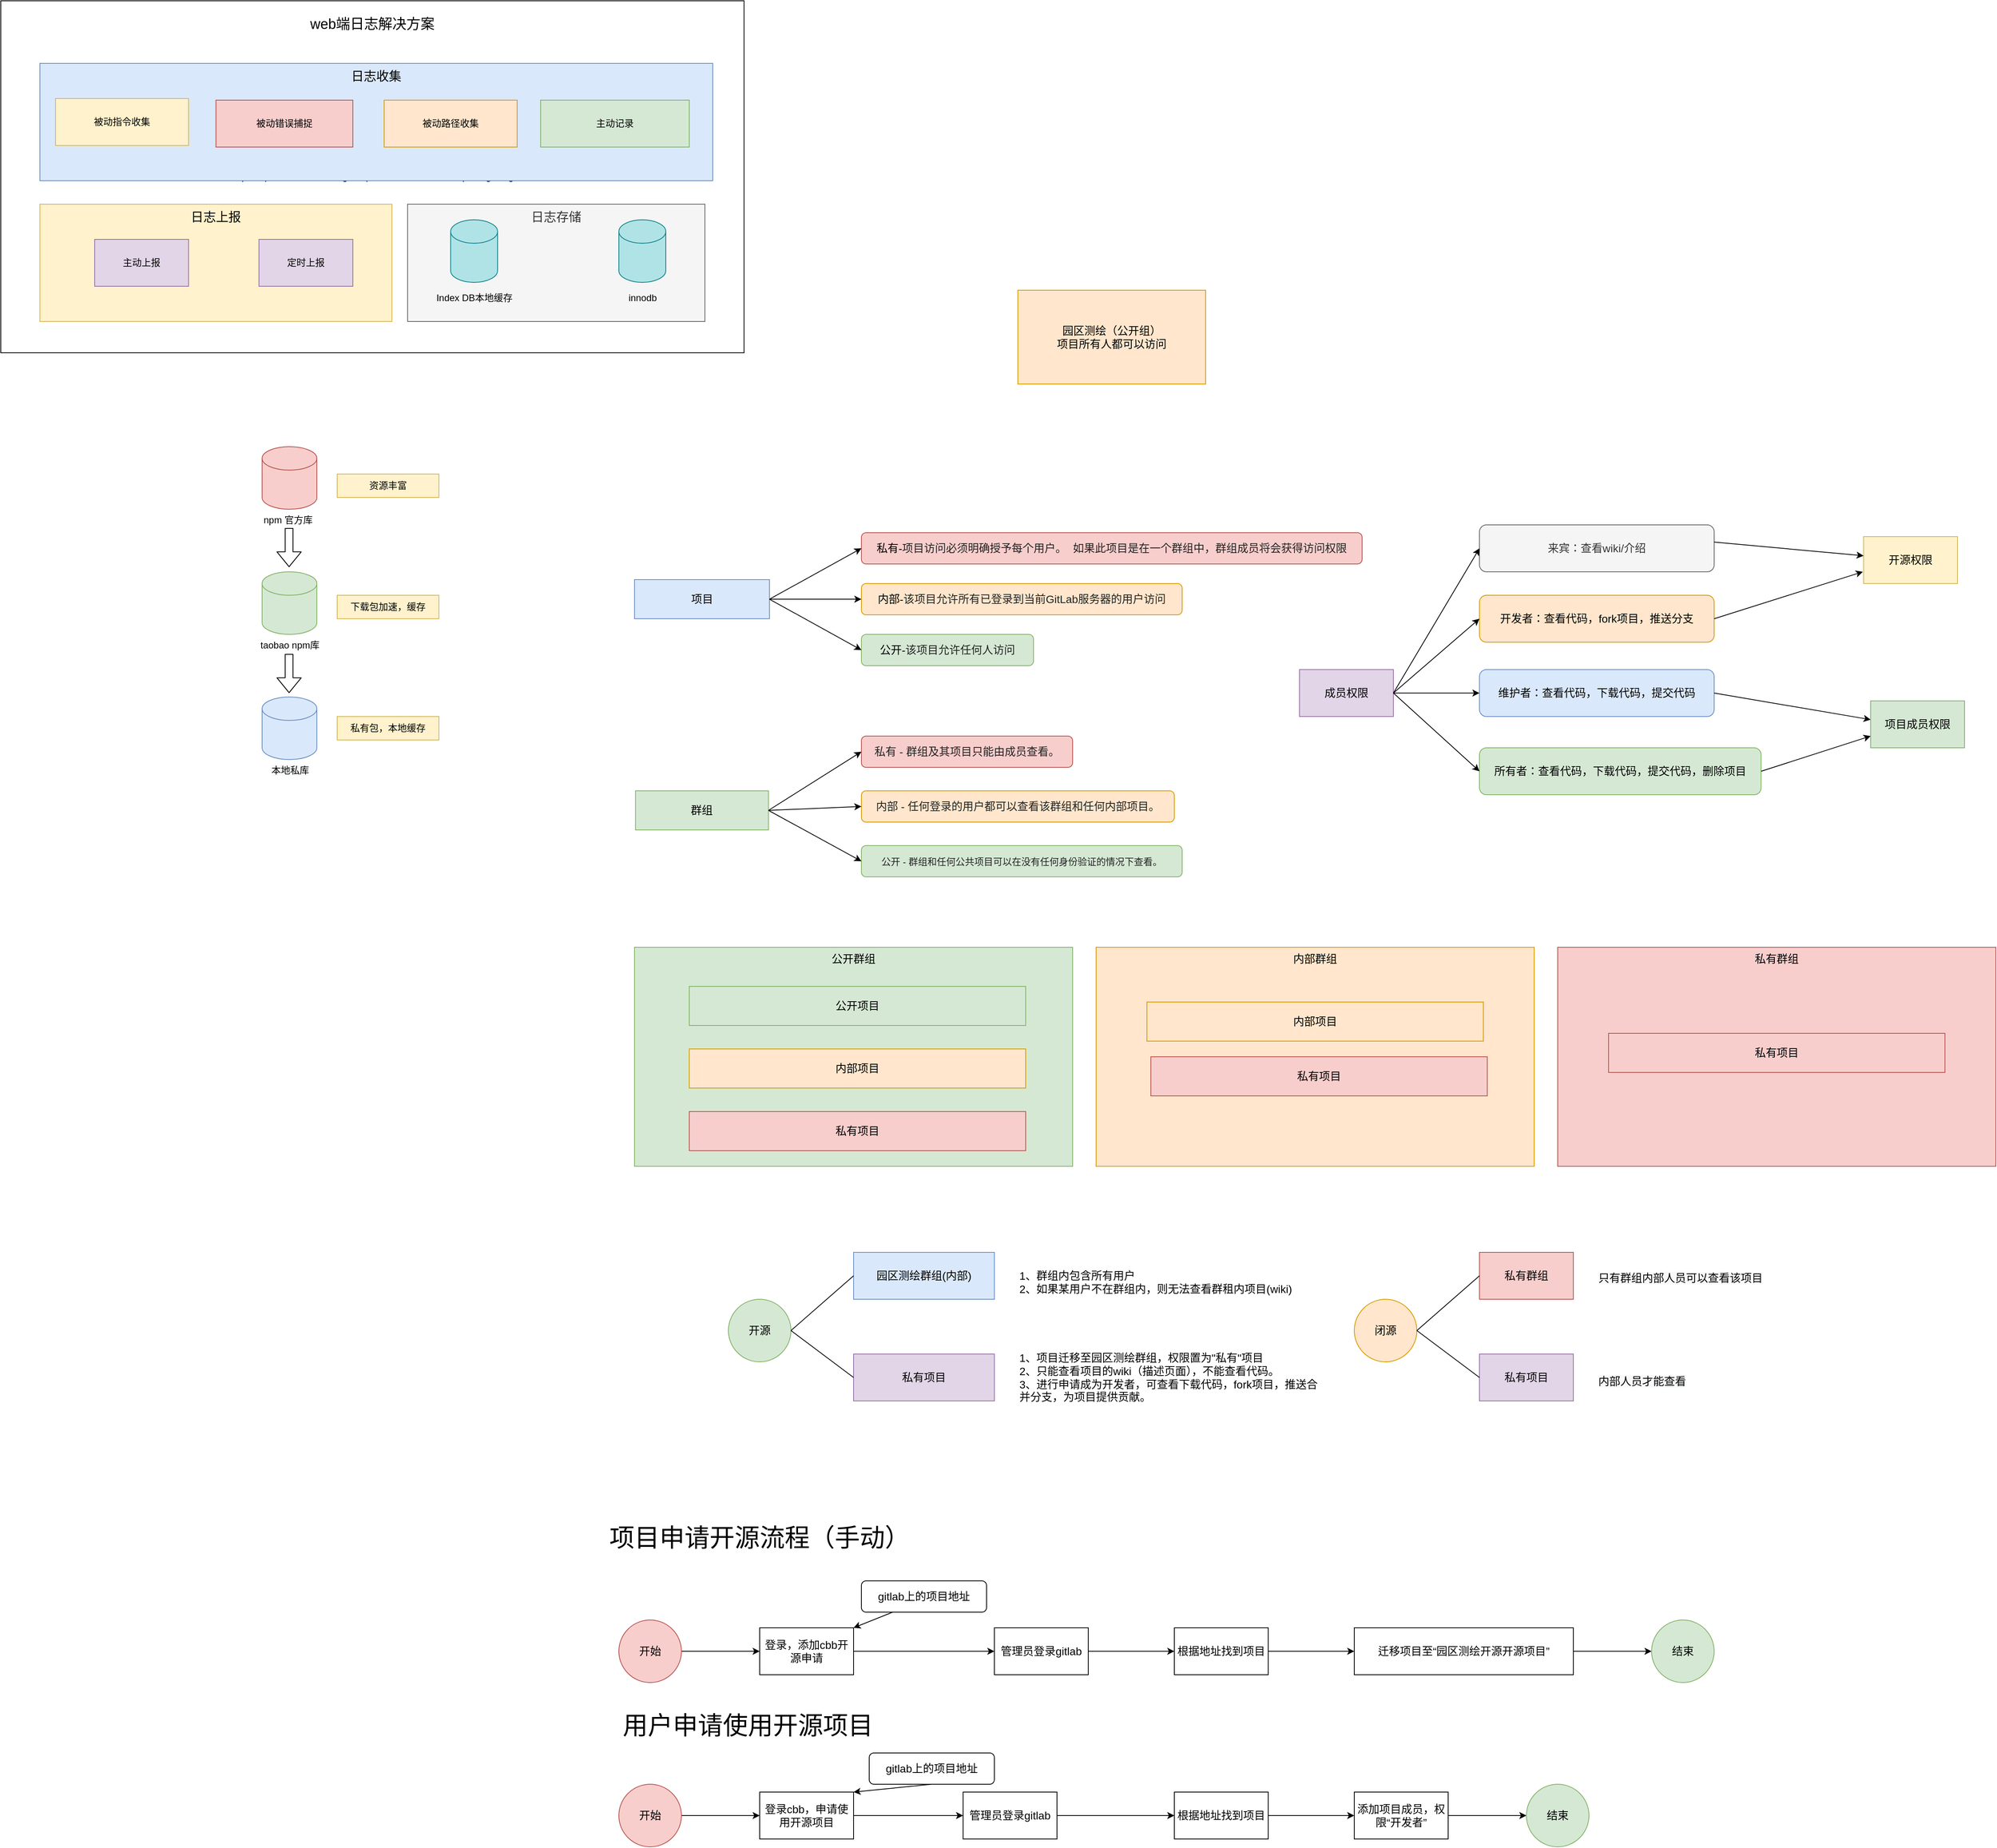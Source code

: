 <mxfile version="14.6.0" type="github">
  <diagram id="_BkoqEayFcA_iPLzUDcl" name="Page-1">
    <mxGraphModel dx="1422" dy="762" grid="1" gridSize="10" guides="1" tooltips="1" connect="1" arrows="1" fold="1" page="1" pageScale="1" pageWidth="827" pageHeight="1169" math="0" shadow="0">
      <root>
        <mxCell id="0" />
        <mxCell id="1" parent="0" />
        <UserObject label="https://upload.wikimedia.org/wikipedia/commons/d/db/Npm-logo.svg" link="https://upload.wikimedia.org/wikipedia/commons/d/db/Npm-logo.svg" id="mw7YGV9gwj3RuTq6S0IA-1">
          <mxCell style="rounded=0;whiteSpace=wrap;html=1;" parent="1" vertex="1">
            <mxGeometry x="100" y="70" width="950" height="450" as="geometry" />
          </mxCell>
        </UserObject>
        <mxCell id="mw7YGV9gwj3RuTq6S0IA-2" value="&lt;font style=&quot;font-size: 16px&quot;&gt;日志收集&lt;/font&gt;" style="rounded=0;whiteSpace=wrap;html=1;verticalAlign=top;fillColor=#dae8fc;strokeColor=#6c8ebf;" parent="1" vertex="1">
          <mxGeometry x="150" y="150" width="860" height="150" as="geometry" />
        </mxCell>
        <mxCell id="mw7YGV9gwj3RuTq6S0IA-3" value="&lt;span style=&quot;font-size: 16px&quot;&gt;日志上报&lt;/span&gt;" style="rounded=0;whiteSpace=wrap;html=1;verticalAlign=top;fillColor=#fff2cc;strokeColor=#d6b656;" parent="1" vertex="1">
          <mxGeometry x="150" y="330" width="450" height="150" as="geometry" />
        </mxCell>
        <mxCell id="mw7YGV9gwj3RuTq6S0IA-4" value="&lt;span style=&quot;font-size: 16px&quot;&gt;日志存储&lt;/span&gt;" style="rounded=0;whiteSpace=wrap;html=1;verticalAlign=top;fillColor=#f5f5f5;strokeColor=#666666;fontColor=#333333;" parent="1" vertex="1">
          <mxGeometry x="620" y="330" width="380" height="150" as="geometry" />
        </mxCell>
        <mxCell id="mw7YGV9gwj3RuTq6S0IA-5" value="&lt;font style=&quot;font-size: 18px&quot;&gt;web端日志解决方案&lt;/font&gt;" style="text;html=1;strokeColor=none;fillColor=none;align=center;verticalAlign=middle;whiteSpace=wrap;rounded=0;" parent="1" vertex="1">
          <mxGeometry x="375" y="90" width="400" height="20" as="geometry" />
        </mxCell>
        <mxCell id="mw7YGV9gwj3RuTq6S0IA-6" value="被动指令收集" style="rounded=0;whiteSpace=wrap;html=1;fillColor=#fff2cc;strokeColor=#d6b656;" parent="1" vertex="1">
          <mxGeometry x="170" y="195" width="170" height="60" as="geometry" />
        </mxCell>
        <mxCell id="mw7YGV9gwj3RuTq6S0IA-7" value="主动记录" style="rounded=0;whiteSpace=wrap;html=1;fillColor=#d5e8d4;strokeColor=#82b366;" parent="1" vertex="1">
          <mxGeometry x="790" y="197" width="190" height="60" as="geometry" />
        </mxCell>
        <mxCell id="mw7YGV9gwj3RuTq6S0IA-8" value="被动错误捕捉" style="rounded=0;whiteSpace=wrap;html=1;fillColor=#f8cecc;strokeColor=#b85450;" parent="1" vertex="1">
          <mxGeometry x="375" y="197" width="175" height="60" as="geometry" />
        </mxCell>
        <mxCell id="mw7YGV9gwj3RuTq6S0IA-9" value="被动路径收集" style="rounded=0;whiteSpace=wrap;html=1;fillColor=#ffe6cc;strokeColor=#d79b00;" parent="1" vertex="1">
          <mxGeometry x="590" y="197" width="170" height="60" as="geometry" />
        </mxCell>
        <mxCell id="mw7YGV9gwj3RuTq6S0IA-11" value="" style="shape=cylinder3;whiteSpace=wrap;html=1;boundedLbl=1;backgroundOutline=1;size=15;fillColor=#b0e3e6;strokeColor=#0e8088;" parent="1" vertex="1">
          <mxGeometry x="675" y="350" width="60" height="80" as="geometry" />
        </mxCell>
        <mxCell id="mw7YGV9gwj3RuTq6S0IA-12" value="Index DB本地缓存" style="text;html=1;strokeColor=none;fillColor=none;align=center;verticalAlign=middle;whiteSpace=wrap;rounded=0;" parent="1" vertex="1">
          <mxGeometry x="652.5" y="440" width="105" height="20" as="geometry" />
        </mxCell>
        <mxCell id="mw7YGV9gwj3RuTq6S0IA-13" value="" style="shape=cylinder3;whiteSpace=wrap;html=1;boundedLbl=1;backgroundOutline=1;size=15;fillColor=#b0e3e6;strokeColor=#0e8088;" parent="1" vertex="1">
          <mxGeometry x="890" y="350" width="60" height="80" as="geometry" />
        </mxCell>
        <mxCell id="mw7YGV9gwj3RuTq6S0IA-14" value="innodb" style="text;html=1;strokeColor=none;fillColor=none;align=center;verticalAlign=middle;whiteSpace=wrap;rounded=0;" parent="1" vertex="1">
          <mxGeometry x="867.5" y="440" width="105" height="20" as="geometry" />
        </mxCell>
        <mxCell id="mw7YGV9gwj3RuTq6S0IA-19" value="主动上报" style="rounded=0;whiteSpace=wrap;html=1;fillColor=#e1d5e7;strokeColor=#9673a6;" parent="1" vertex="1">
          <mxGeometry x="220" y="375" width="120" height="60" as="geometry" />
        </mxCell>
        <mxCell id="mw7YGV9gwj3RuTq6S0IA-20" value="定时上报" style="rounded=0;whiteSpace=wrap;html=1;fillColor=#e1d5e7;strokeColor=#9673a6;" parent="1" vertex="1">
          <mxGeometry x="430" y="375" width="120" height="60" as="geometry" />
        </mxCell>
        <mxCell id="9y2Axr564WV0KpgAV4Yw-1" value="" style="shape=cylinder3;whiteSpace=wrap;html=1;boundedLbl=1;backgroundOutline=1;size=15;rotation=0;fillColor=#dae8fc;strokeColor=#6c8ebf;" parent="1" vertex="1">
          <mxGeometry x="434" y="960" width="70" height="80" as="geometry" />
        </mxCell>
        <mxCell id="9y2Axr564WV0KpgAV4Yw-2" value="&lt;span style=&quot;color: rgb(0 , 0 , 0) ; font-family: &amp;#34;helvetica&amp;#34; ; font-size: 12px ; font-style: normal ; font-weight: 400 ; letter-spacing: normal ; text-align: center ; text-indent: 0px ; text-transform: none ; word-spacing: 0px ; background-color: rgb(248 , 249 , 250) ; display: inline ; float: none&quot;&gt;本地私库&lt;/span&gt;" style="text;whiteSpace=wrap;html=1;" parent="1" vertex="1">
          <mxGeometry x="444" y="1040" width="56" height="30" as="geometry" />
        </mxCell>
        <mxCell id="9y2Axr564WV0KpgAV4Yw-4" value="" style="shape=cylinder3;whiteSpace=wrap;html=1;boundedLbl=1;backgroundOutline=1;size=15;rotation=0;fillColor=#f8cecc;strokeColor=#b85450;" parent="1" vertex="1">
          <mxGeometry x="434" y="640" width="70" height="80" as="geometry" />
        </mxCell>
        <mxCell id="9y2Axr564WV0KpgAV4Yw-5" value="&lt;div style=&quot;text-align: center&quot;&gt;&lt;span&gt;&lt;font face=&quot;helvetica&quot;&gt;npm 官方库&lt;/font&gt;&lt;/span&gt;&lt;/div&gt;" style="text;whiteSpace=wrap;html=1;" parent="1" vertex="1">
          <mxGeometry x="434" y="720" width="76" height="30" as="geometry" />
        </mxCell>
        <mxCell id="9y2Axr564WV0KpgAV4Yw-6" value="" style="shape=cylinder3;whiteSpace=wrap;html=1;boundedLbl=1;backgroundOutline=1;size=15;rotation=0;fillColor=#d5e8d4;strokeColor=#82b366;" parent="1" vertex="1">
          <mxGeometry x="434" y="800" width="70" height="80" as="geometry" />
        </mxCell>
        <mxCell id="9y2Axr564WV0KpgAV4Yw-7" value="&lt;span style=&quot;font-family: &amp;#34;helvetica&amp;#34; ; text-align: center&quot;&gt;taobao npm库&lt;/span&gt;" style="text;whiteSpace=wrap;html=1;" parent="1" vertex="1">
          <mxGeometry x="430" y="880" width="90" height="30" as="geometry" />
        </mxCell>
        <mxCell id="9y2Axr564WV0KpgAV4Yw-8" value="" style="shape=image;verticalLabelPosition=bottom;labelBackgroundColor=#ffffff;verticalAlign=top;aspect=fixed;imageAspect=0;image=https://upload.wikimedia.org/wikipedia/commons/d/db/Npm-logo.svg;" parent="1" vertex="1">
          <mxGeometry x="443.26" y="1000" width="51.49" height="20" as="geometry" />
        </mxCell>
        <mxCell id="9y2Axr564WV0KpgAV4Yw-9" value="" style="shape=image;verticalLabelPosition=bottom;labelBackgroundColor=#ffffff;verticalAlign=top;aspect=fixed;imageAspect=0;image=https://upload.wikimedia.org/wikipedia/commons/d/db/Npm-logo.svg;" parent="1" vertex="1">
          <mxGeometry x="443.26" y="840" width="51.49" height="20" as="geometry" />
        </mxCell>
        <mxCell id="9y2Axr564WV0KpgAV4Yw-10" value="" style="shape=image;verticalLabelPosition=bottom;labelBackgroundColor=#ffffff;verticalAlign=top;aspect=fixed;imageAspect=0;image=https://upload.wikimedia.org/wikipedia/commons/d/db/Npm-logo.svg;" parent="1" vertex="1">
          <mxGeometry x="443.26" y="680" width="51.49" height="20" as="geometry" />
        </mxCell>
        <mxCell id="9y2Axr564WV0KpgAV4Yw-13" value="" style="shape=flexArrow;endArrow=classic;html=1;" parent="1" edge="1">
          <mxGeometry width="50" height="50" relative="1" as="geometry">
            <mxPoint x="468.5" y="905" as="sourcePoint" />
            <mxPoint x="468.5" y="955" as="targetPoint" />
          </mxGeometry>
        </mxCell>
        <mxCell id="9y2Axr564WV0KpgAV4Yw-15" value="" style="shape=flexArrow;endArrow=classic;html=1;" parent="1" edge="1">
          <mxGeometry width="50" height="50" relative="1" as="geometry">
            <mxPoint x="468.5" y="744" as="sourcePoint" />
            <mxPoint x="468.5" y="794" as="targetPoint" />
          </mxGeometry>
        </mxCell>
        <mxCell id="9y2Axr564WV0KpgAV4Yw-16" value="下载包加速，缓存" style="text;html=1;strokeColor=#d6b656;fillColor=#fff2cc;align=center;verticalAlign=middle;whiteSpace=wrap;rounded=0;" parent="1" vertex="1">
          <mxGeometry x="530" y="830" width="130" height="30" as="geometry" />
        </mxCell>
        <mxCell id="9y2Axr564WV0KpgAV4Yw-17" value="私有包，本地缓存" style="text;html=1;strokeColor=#d6b656;fillColor=#fff2cc;align=center;verticalAlign=middle;whiteSpace=wrap;rounded=0;" parent="1" vertex="1">
          <mxGeometry x="530" y="985" width="130" height="30" as="geometry" />
        </mxCell>
        <mxCell id="9y2Axr564WV0KpgAV4Yw-18" value="资源丰富" style="text;html=1;strokeColor=#d6b656;fillColor=#fff2cc;align=center;verticalAlign=middle;whiteSpace=wrap;rounded=0;" parent="1" vertex="1">
          <mxGeometry x="530" y="675" width="130" height="30" as="geometry" />
        </mxCell>
        <mxCell id="B5DhvqtyqBvgkAlbuiQp-1" value="园区测绘（公开组）&lt;br style=&quot;font-size: 14px;&quot;&gt;项目所有人都可以访问&lt;br style=&quot;font-size: 14px;&quot;&gt;" style="rounded=0;whiteSpace=wrap;html=1;fillColor=#ffe6cc;strokeColor=#d79b00;fontSize=14;" vertex="1" parent="1">
          <mxGeometry x="1400" y="440" width="240" height="120" as="geometry" />
        </mxCell>
        <mxCell id="B5DhvqtyqBvgkAlbuiQp-2" value="项目" style="rounded=0;whiteSpace=wrap;html=1;fontSize=14;fillColor=#dae8fc;strokeColor=#6c8ebf;" vertex="1" parent="1">
          <mxGeometry x="910" y="810" width="172.5" height="50" as="geometry" />
        </mxCell>
        <mxCell id="B5DhvqtyqBvgkAlbuiQp-3" value="群组" style="rounded=0;whiteSpace=wrap;html=1;fontSize=14;fillColor=#d5e8d4;strokeColor=#82b366;" vertex="1" parent="1">
          <mxGeometry x="911.25" y="1080" width="170" height="50" as="geometry" />
        </mxCell>
        <mxCell id="B5DhvqtyqBvgkAlbuiQp-4" value="&lt;div&gt;公开-&lt;span style=&quot;color: rgb(34 , 34 , 34)&quot;&gt;该项目允许任何人访问&lt;/span&gt;&lt;/div&gt;" style="rounded=1;whiteSpace=wrap;html=1;fontSize=14;align=center;fillColor=#d5e8d4;strokeColor=#82b366;" vertex="1" parent="1">
          <mxGeometry x="1200" y="880" width="220" height="40" as="geometry" />
        </mxCell>
        <mxCell id="B5DhvqtyqBvgkAlbuiQp-5" value="&lt;div style=&quot;text-align: left&quot;&gt;&lt;span&gt;内部-&lt;/span&gt;&lt;span&gt;&lt;font color=&quot;#222222&quot;&gt;该项目允许所有已登录到当前GitLab服务器的用户访问&lt;/font&gt;&lt;/span&gt;&lt;/div&gt;" style="rounded=1;whiteSpace=wrap;html=1;fontSize=14;fillColor=#ffe6cc;strokeColor=#d79b00;" vertex="1" parent="1">
          <mxGeometry x="1200" y="815" width="410" height="40" as="geometry" />
        </mxCell>
        <mxCell id="B5DhvqtyqBvgkAlbuiQp-6" value="&lt;div style=&quot;text-align: left&quot;&gt;&lt;font&gt;私有-&lt;/font&gt;&lt;span&gt;&lt;font color=&quot;#222222&quot; face=&quot;consolas, lucida console, courier new, monospace&quot;&gt;项目访问必须明确授予每个用户。 如果此项目是在一个群组中，群组成员将会获得访问权限&lt;/font&gt;&lt;/span&gt;&lt;/div&gt;" style="rounded=1;whiteSpace=wrap;html=1;fontSize=14;fillColor=#f8cecc;strokeColor=#b85450;" vertex="1" parent="1">
          <mxGeometry x="1200" y="750" width="640" height="40" as="geometry" />
        </mxCell>
        <mxCell id="B5DhvqtyqBvgkAlbuiQp-8" value="&lt;span style=&quot;color: rgb(34 , 34 , 34)&quot;&gt;&lt;font style=&quot;font-size: 14px&quot;&gt;私有 - 群组及其项目只能由成员查看。&lt;/font&gt;&lt;/span&gt;" style="rounded=1;whiteSpace=wrap;html=1;fontSize=14;align=center;fillColor=#f8cecc;strokeColor=#b85450;" vertex="1" parent="1">
          <mxGeometry x="1200" y="1010" width="270" height="40" as="geometry" />
        </mxCell>
        <mxCell id="B5DhvqtyqBvgkAlbuiQp-9" value="&lt;font style=&quot;font-size: 14px&quot;&gt;&lt;span style=&quot;color: rgb(34 , 34 , 34)&quot;&gt;内部 -&amp;nbsp;&lt;/span&gt;&lt;font color=&quot;#222222&quot; style=&quot;font-size: 14px&quot;&gt;任何登录的用户都可以查看该群组和任何内部项目。&lt;/font&gt;&lt;/font&gt;" style="rounded=1;whiteSpace=wrap;html=1;fontSize=14;align=center;fillColor=#ffe6cc;strokeColor=#d79b00;" vertex="1" parent="1">
          <mxGeometry x="1200" y="1080" width="400" height="40" as="geometry" />
        </mxCell>
        <mxCell id="B5DhvqtyqBvgkAlbuiQp-10" value="&lt;span style=&quot;color: rgb(34 , 34 , 34) ; font-size: 12px&quot;&gt;公开 -&amp;nbsp;&lt;/span&gt;&lt;font color=&quot;#222222&quot;&gt;&lt;span style=&quot;font-size: 12px&quot;&gt;群组和任何公共项目可以在没有任何身份验证的情况下查看。&lt;/span&gt;&lt;/font&gt;" style="rounded=1;whiteSpace=wrap;html=1;fontSize=14;align=center;fillColor=#d5e8d4;strokeColor=#82b366;" vertex="1" parent="1">
          <mxGeometry x="1200" y="1150" width="410" height="40" as="geometry" />
        </mxCell>
        <mxCell id="B5DhvqtyqBvgkAlbuiQp-11" value="公开群组" style="rounded=0;whiteSpace=wrap;html=1;fontSize=14;fillColor=#d5e8d4;strokeColor=#82b366;verticalAlign=top;" vertex="1" parent="1">
          <mxGeometry x="910" y="1280" width="560" height="280" as="geometry" />
        </mxCell>
        <mxCell id="B5DhvqtyqBvgkAlbuiQp-13" value="" style="endArrow=classic;html=1;fontSize=14;exitX=1;exitY=0.5;exitDx=0;exitDy=0;entryX=0;entryY=0.5;entryDx=0;entryDy=0;" edge="1" parent="1" source="B5DhvqtyqBvgkAlbuiQp-2" target="B5DhvqtyqBvgkAlbuiQp-6">
          <mxGeometry width="50" height="50" relative="1" as="geometry">
            <mxPoint x="1080" y="870" as="sourcePoint" />
            <mxPoint x="1130" y="820" as="targetPoint" />
          </mxGeometry>
        </mxCell>
        <mxCell id="B5DhvqtyqBvgkAlbuiQp-14" value="" style="endArrow=classic;html=1;fontSize=14;entryX=0;entryY=0.5;entryDx=0;entryDy=0;exitX=1;exitY=0.5;exitDx=0;exitDy=0;" edge="1" parent="1" source="B5DhvqtyqBvgkAlbuiQp-2" target="B5DhvqtyqBvgkAlbuiQp-5">
          <mxGeometry width="50" height="50" relative="1" as="geometry">
            <mxPoint x="1120" y="880" as="sourcePoint" />
            <mxPoint x="1170" y="830" as="targetPoint" />
          </mxGeometry>
        </mxCell>
        <mxCell id="B5DhvqtyqBvgkAlbuiQp-15" value="" style="endArrow=classic;html=1;fontSize=14;entryX=0;entryY=0.5;entryDx=0;entryDy=0;exitX=1;exitY=0.5;exitDx=0;exitDy=0;" edge="1" parent="1" source="B5DhvqtyqBvgkAlbuiQp-2" target="B5DhvqtyqBvgkAlbuiQp-4">
          <mxGeometry width="50" height="50" relative="1" as="geometry">
            <mxPoint x="1130" y="930" as="sourcePoint" />
            <mxPoint x="1180" y="880" as="targetPoint" />
          </mxGeometry>
        </mxCell>
        <mxCell id="B5DhvqtyqBvgkAlbuiQp-16" value="" style="endArrow=classic;html=1;fontSize=14;entryX=0;entryY=0.5;entryDx=0;entryDy=0;exitX=1;exitY=0.5;exitDx=0;exitDy=0;" edge="1" parent="1" source="B5DhvqtyqBvgkAlbuiQp-3" target="B5DhvqtyqBvgkAlbuiQp-8">
          <mxGeometry width="50" height="50" relative="1" as="geometry">
            <mxPoint x="1100" y="1150" as="sourcePoint" />
            <mxPoint x="1150" y="1100" as="targetPoint" />
          </mxGeometry>
        </mxCell>
        <mxCell id="B5DhvqtyqBvgkAlbuiQp-17" value="" style="endArrow=classic;html=1;fontSize=14;entryX=0;entryY=0.5;entryDx=0;entryDy=0;exitX=1;exitY=0.5;exitDx=0;exitDy=0;" edge="1" parent="1" source="B5DhvqtyqBvgkAlbuiQp-3" target="B5DhvqtyqBvgkAlbuiQp-9">
          <mxGeometry width="50" height="50" relative="1" as="geometry">
            <mxPoint x="1080" y="1160" as="sourcePoint" />
            <mxPoint x="1130" y="1110" as="targetPoint" />
          </mxGeometry>
        </mxCell>
        <mxCell id="B5DhvqtyqBvgkAlbuiQp-18" value="" style="endArrow=classic;html=1;fontSize=14;entryX=0;entryY=0.5;entryDx=0;entryDy=0;exitX=1;exitY=0.5;exitDx=0;exitDy=0;" edge="1" parent="1" source="B5DhvqtyqBvgkAlbuiQp-3" target="B5DhvqtyqBvgkAlbuiQp-10">
          <mxGeometry width="50" height="50" relative="1" as="geometry">
            <mxPoint x="1090" y="1200" as="sourcePoint" />
            <mxPoint x="1140" y="1150" as="targetPoint" />
          </mxGeometry>
        </mxCell>
        <mxCell id="B5DhvqtyqBvgkAlbuiQp-19" value="公开项目" style="rounded=0;whiteSpace=wrap;html=1;fontSize=14;align=center;fillColor=#d5e8d4;strokeColor=#82b366;" vertex="1" parent="1">
          <mxGeometry x="980" y="1330" width="430" height="50" as="geometry" />
        </mxCell>
        <mxCell id="B5DhvqtyqBvgkAlbuiQp-20" value="&lt;span&gt;内部项目&lt;/span&gt;" style="rounded=0;whiteSpace=wrap;html=1;fontSize=14;align=center;fillColor=#ffe6cc;strokeColor=#d79b00;" vertex="1" parent="1">
          <mxGeometry x="980" y="1410" width="430" height="50" as="geometry" />
        </mxCell>
        <mxCell id="B5DhvqtyqBvgkAlbuiQp-21" value="&lt;span&gt;私有项目&lt;/span&gt;" style="rounded=0;whiteSpace=wrap;html=1;fontSize=14;align=center;fillColor=#f8cecc;strokeColor=#b85450;" vertex="1" parent="1">
          <mxGeometry x="980" y="1490" width="430" height="50" as="geometry" />
        </mxCell>
        <mxCell id="B5DhvqtyqBvgkAlbuiQp-23" value="内部群组" style="rounded=0;whiteSpace=wrap;html=1;fontSize=14;fillColor=#ffe6cc;strokeColor=#d79b00;verticalAlign=top;" vertex="1" parent="1">
          <mxGeometry x="1500" y="1280" width="560" height="280" as="geometry" />
        </mxCell>
        <mxCell id="B5DhvqtyqBvgkAlbuiQp-25" value="&lt;span&gt;内部项目&lt;/span&gt;" style="rounded=0;whiteSpace=wrap;html=1;fontSize=14;align=center;fillColor=#ffe6cc;strokeColor=#d79b00;" vertex="1" parent="1">
          <mxGeometry x="1565" y="1350" width="430" height="50" as="geometry" />
        </mxCell>
        <mxCell id="B5DhvqtyqBvgkAlbuiQp-26" value="&lt;span&gt;私有项目&lt;/span&gt;" style="rounded=0;whiteSpace=wrap;html=1;fontSize=14;align=center;fillColor=#f8cecc;strokeColor=#b85450;" vertex="1" parent="1">
          <mxGeometry x="1570" y="1420" width="430" height="50" as="geometry" />
        </mxCell>
        <mxCell id="B5DhvqtyqBvgkAlbuiQp-27" value="私有群组" style="rounded=0;whiteSpace=wrap;html=1;fontSize=14;fillColor=#f8cecc;strokeColor=#b85450;verticalAlign=top;" vertex="1" parent="1">
          <mxGeometry x="2090" y="1280" width="560" height="280" as="geometry" />
        </mxCell>
        <mxCell id="B5DhvqtyqBvgkAlbuiQp-29" value="&lt;span&gt;私有项目&lt;/span&gt;" style="rounded=0;whiteSpace=wrap;html=1;fontSize=14;align=center;fillColor=#f8cecc;strokeColor=#b85450;" vertex="1" parent="1">
          <mxGeometry x="2155" y="1390" width="430" height="50" as="geometry" />
        </mxCell>
        <mxCell id="B5DhvqtyqBvgkAlbuiQp-30" value="开源" style="ellipse;whiteSpace=wrap;html=1;aspect=fixed;fontSize=14;align=center;fillColor=#d5e8d4;strokeColor=#82b366;" vertex="1" parent="1">
          <mxGeometry x="1030" y="1730" width="80" height="80" as="geometry" />
        </mxCell>
        <mxCell id="B5DhvqtyqBvgkAlbuiQp-31" value="园区测绘群组(内部)" style="rounded=0;whiteSpace=wrap;html=1;fontSize=14;align=center;fillColor=#dae8fc;strokeColor=#6c8ebf;" vertex="1" parent="1">
          <mxGeometry x="1190" y="1670" width="180" height="60" as="geometry" />
        </mxCell>
        <mxCell id="B5DhvqtyqBvgkAlbuiQp-33" value="私有项目" style="rounded=0;whiteSpace=wrap;html=1;fontSize=14;align=center;fillColor=#e1d5e7;strokeColor=#9673a6;" vertex="1" parent="1">
          <mxGeometry x="1190" y="1800" width="180" height="60" as="geometry" />
        </mxCell>
        <mxCell id="B5DhvqtyqBvgkAlbuiQp-36" value="" style="endArrow=none;html=1;fontSize=14;entryX=0;entryY=0.5;entryDx=0;entryDy=0;exitX=1;exitY=0.5;exitDx=0;exitDy=0;" edge="1" parent="1" source="B5DhvqtyqBvgkAlbuiQp-30" target="B5DhvqtyqBvgkAlbuiQp-31">
          <mxGeometry width="50" height="50" relative="1" as="geometry">
            <mxPoint x="1120" y="1760" as="sourcePoint" />
            <mxPoint x="1170" y="1710" as="targetPoint" />
          </mxGeometry>
        </mxCell>
        <mxCell id="B5DhvqtyqBvgkAlbuiQp-37" value="" style="endArrow=none;html=1;fontSize=14;entryX=0;entryY=0.5;entryDx=0;entryDy=0;exitX=1;exitY=0.5;exitDx=0;exitDy=0;" edge="1" parent="1" source="B5DhvqtyqBvgkAlbuiQp-30" target="B5DhvqtyqBvgkAlbuiQp-33">
          <mxGeometry width="50" height="50" relative="1" as="geometry">
            <mxPoint x="1120" y="1870" as="sourcePoint" />
            <mxPoint x="1170" y="1820" as="targetPoint" />
          </mxGeometry>
        </mxCell>
        <mxCell id="B5DhvqtyqBvgkAlbuiQp-38" value="闭源" style="ellipse;whiteSpace=wrap;html=1;aspect=fixed;fontSize=14;align=center;fillColor=#ffe6cc;strokeColor=#d79b00;" vertex="1" parent="1">
          <mxGeometry x="1830" y="1730" width="80" height="80" as="geometry" />
        </mxCell>
        <mxCell id="B5DhvqtyqBvgkAlbuiQp-39" value="私有群组" style="rounded=0;whiteSpace=wrap;html=1;fontSize=14;align=center;fillColor=#f8cecc;strokeColor=#b85450;" vertex="1" parent="1">
          <mxGeometry x="1990" y="1670" width="120" height="60" as="geometry" />
        </mxCell>
        <mxCell id="B5DhvqtyqBvgkAlbuiQp-40" value="私有项目" style="rounded=0;whiteSpace=wrap;html=1;fontSize=14;align=center;fillColor=#e1d5e7;strokeColor=#9673a6;" vertex="1" parent="1">
          <mxGeometry x="1990" y="1800" width="120" height="60" as="geometry" />
        </mxCell>
        <mxCell id="B5DhvqtyqBvgkAlbuiQp-41" value="" style="endArrow=none;html=1;fontSize=14;entryX=0;entryY=0.5;entryDx=0;entryDy=0;exitX=1;exitY=0.5;exitDx=0;exitDy=0;" edge="1" parent="1" source="B5DhvqtyqBvgkAlbuiQp-38" target="B5DhvqtyqBvgkAlbuiQp-39">
          <mxGeometry width="50" height="50" relative="1" as="geometry">
            <mxPoint x="1920" y="1760" as="sourcePoint" />
            <mxPoint x="1970" y="1710" as="targetPoint" />
          </mxGeometry>
        </mxCell>
        <mxCell id="B5DhvqtyqBvgkAlbuiQp-42" value="" style="endArrow=none;html=1;fontSize=14;entryX=0;entryY=0.5;entryDx=0;entryDy=0;exitX=1;exitY=0.5;exitDx=0;exitDy=0;" edge="1" parent="1" source="B5DhvqtyqBvgkAlbuiQp-38" target="B5DhvqtyqBvgkAlbuiQp-40">
          <mxGeometry width="50" height="50" relative="1" as="geometry">
            <mxPoint x="1920" y="1870" as="sourcePoint" />
            <mxPoint x="1970" y="1820" as="targetPoint" />
          </mxGeometry>
        </mxCell>
        <mxCell id="B5DhvqtyqBvgkAlbuiQp-47" value="成员权限" style="rounded=0;whiteSpace=wrap;html=1;fontSize=14;align=center;fillColor=#e1d5e7;strokeColor=#9673a6;" vertex="1" parent="1">
          <mxGeometry x="1760" y="925" width="120" height="60" as="geometry" />
        </mxCell>
        <mxCell id="B5DhvqtyqBvgkAlbuiQp-48" value="开发者：查看代码，fork项目，推送分支" style="rounded=1;whiteSpace=wrap;html=1;fontSize=14;align=center;fillColor=#ffe6cc;strokeColor=#d79b00;" vertex="1" parent="1">
          <mxGeometry x="1990" y="830" width="300" height="60" as="geometry" />
        </mxCell>
        <mxCell id="B5DhvqtyqBvgkAlbuiQp-49" value="所有者：查看代码，下载代码，提交代码，删除项目" style="rounded=1;whiteSpace=wrap;html=1;fontSize=14;align=center;fillColor=#d5e8d4;strokeColor=#82b366;" vertex="1" parent="1">
          <mxGeometry x="1990" y="1025" width="360" height="60" as="geometry" />
        </mxCell>
        <mxCell id="B5DhvqtyqBvgkAlbuiQp-50" value="维护者：查看代码，下载代码，提交代码" style="rounded=1;whiteSpace=wrap;html=1;fontSize=14;align=center;fillColor=#dae8fc;strokeColor=#6c8ebf;" vertex="1" parent="1">
          <mxGeometry x="1990" y="925" width="300" height="60" as="geometry" />
        </mxCell>
        <mxCell id="B5DhvqtyqBvgkAlbuiQp-52" value="" style="endArrow=classic;html=1;fontSize=14;entryX=0;entryY=0.5;entryDx=0;entryDy=0;exitX=1;exitY=0.5;exitDx=0;exitDy=0;" edge="1" parent="1" source="B5DhvqtyqBvgkAlbuiQp-47" target="B5DhvqtyqBvgkAlbuiQp-48">
          <mxGeometry width="50" height="50" relative="1" as="geometry">
            <mxPoint x="1900" y="960" as="sourcePoint" />
            <mxPoint x="1950" y="910" as="targetPoint" />
          </mxGeometry>
        </mxCell>
        <mxCell id="B5DhvqtyqBvgkAlbuiQp-53" value="" style="endArrow=classic;html=1;fontSize=14;entryX=0;entryY=0.5;entryDx=0;entryDy=0;" edge="1" parent="1" source="B5DhvqtyqBvgkAlbuiQp-47" target="B5DhvqtyqBvgkAlbuiQp-50">
          <mxGeometry width="50" height="50" relative="1" as="geometry">
            <mxPoint x="1900" y="1040" as="sourcePoint" />
            <mxPoint x="1950" y="990" as="targetPoint" />
          </mxGeometry>
        </mxCell>
        <mxCell id="B5DhvqtyqBvgkAlbuiQp-54" value="" style="endArrow=classic;html=1;fontSize=14;exitX=1;exitY=0.5;exitDx=0;exitDy=0;entryX=0;entryY=0.5;entryDx=0;entryDy=0;" edge="1" parent="1" source="B5DhvqtyqBvgkAlbuiQp-47" target="B5DhvqtyqBvgkAlbuiQp-49">
          <mxGeometry width="50" height="50" relative="1" as="geometry">
            <mxPoint x="1870" y="1060" as="sourcePoint" />
            <mxPoint x="1920" y="1010" as="targetPoint" />
          </mxGeometry>
        </mxCell>
        <mxCell id="B5DhvqtyqBvgkAlbuiQp-55" value="1、项目迁移至园区测绘群组，权限置为&quot;私有&quot;项目&lt;br&gt;2、只能查看项目的wiki（描述页面），不能查看代码。&lt;br&gt;3、进行申请成为开发者，可查看下载代码，fork项目，推送合并分支，为项目提供贡献。" style="text;html=1;strokeColor=none;fillColor=none;align=left;verticalAlign=middle;whiteSpace=wrap;rounded=0;fontSize=14;" vertex="1" parent="1">
          <mxGeometry x="1400" y="1775" width="390" height="110" as="geometry" />
        </mxCell>
        <mxCell id="B5DhvqtyqBvgkAlbuiQp-56" value="&lt;div style=&quot;&quot;&gt;&lt;span&gt;&lt;font face=&quot;helvetica&quot;&gt;1、群组内包含所有用户&lt;/font&gt;&lt;/span&gt;&lt;/div&gt;&lt;div style=&quot;&quot;&gt;&lt;span&gt;&lt;font face=&quot;helvetica&quot;&gt;2、如果某用户不在群组内，则无法查看群租内项目(wiki)&lt;/font&gt;&lt;/span&gt;&lt;/div&gt;" style="text;whiteSpace=wrap;html=1;fontSize=14;align=left;" vertex="1" parent="1">
          <mxGeometry x="1400" y="1685" width="370" height="55" as="geometry" />
        </mxCell>
        <mxCell id="B5DhvqtyqBvgkAlbuiQp-58" value="来宾：查看wiki/介绍" style="rounded=1;whiteSpace=wrap;html=1;fontSize=14;align=center;fillColor=#f5f5f5;strokeColor=#666666;fontColor=#333333;" vertex="1" parent="1">
          <mxGeometry x="1990" y="740" width="300" height="60" as="geometry" />
        </mxCell>
        <mxCell id="B5DhvqtyqBvgkAlbuiQp-59" value="" style="endArrow=classic;html=1;fontSize=14;entryX=0;entryY=0.5;entryDx=0;entryDy=0;exitX=1;exitY=0.5;exitDx=0;exitDy=0;" edge="1" parent="1" source="B5DhvqtyqBvgkAlbuiQp-47" target="B5DhvqtyqBvgkAlbuiQp-58">
          <mxGeometry width="50" height="50" relative="1" as="geometry">
            <mxPoint x="1890" y="860" as="sourcePoint" />
            <mxPoint x="1940" y="810" as="targetPoint" />
          </mxGeometry>
        </mxCell>
        <mxCell id="B5DhvqtyqBvgkAlbuiQp-60" value="&lt;span style=&quot;color: rgb(0 , 0 , 0) ; font-family: &amp;#34;helvetica&amp;#34; ; font-size: 14px ; font-style: normal ; font-weight: 400 ; letter-spacing: normal ; text-align: center ; text-indent: 0px ; text-transform: none ; word-spacing: 0px ; background-color: rgb(248 , 249 , 250) ; display: inline ; float: none&quot;&gt;只有群组内部人员可以查看该项目&lt;/span&gt;" style="text;whiteSpace=wrap;html=1;fontSize=14;" vertex="1" parent="1">
          <mxGeometry x="2140" y="1687.5" width="250" height="25" as="geometry" />
        </mxCell>
        <mxCell id="B5DhvqtyqBvgkAlbuiQp-61" value="&lt;span style=&quot;color: rgb(0 , 0 , 0) ; font-family: &amp;#34;helvetica&amp;#34; ; font-size: 14px ; font-style: normal ; font-weight: 400 ; letter-spacing: normal ; text-align: left ; text-indent: 0px ; text-transform: none ; word-spacing: 0px ; background-color: rgb(248 , 249 , 250) ; display: inline ; float: none&quot;&gt;内部人员才能查看&lt;br&gt;&lt;/span&gt;" style="text;whiteSpace=wrap;html=1;fontSize=14;" vertex="1" parent="1">
          <mxGeometry x="2140" y="1820" width="350" height="30" as="geometry" />
        </mxCell>
        <mxCell id="B5DhvqtyqBvgkAlbuiQp-62" value="" style="endArrow=classic;html=1;fontSize=14;exitX=1;exitY=0.5;exitDx=0;exitDy=0;entryX=0;entryY=0.4;entryDx=0;entryDy=0;entryPerimeter=0;" edge="1" parent="1" source="B5DhvqtyqBvgkAlbuiQp-50" target="B5DhvqtyqBvgkAlbuiQp-64">
          <mxGeometry width="50" height="50" relative="1" as="geometry">
            <mxPoint x="2390" y="1000" as="sourcePoint" />
            <mxPoint x="2490" y="990" as="targetPoint" />
          </mxGeometry>
        </mxCell>
        <mxCell id="B5DhvqtyqBvgkAlbuiQp-63" value="" style="endArrow=classic;html=1;fontSize=14;exitX=1;exitY=0.5;exitDx=0;exitDy=0;entryX=0;entryY=0.75;entryDx=0;entryDy=0;" edge="1" parent="1" source="B5DhvqtyqBvgkAlbuiQp-49" target="B5DhvqtyqBvgkAlbuiQp-64">
          <mxGeometry width="50" height="50" relative="1" as="geometry">
            <mxPoint x="2430" y="1100" as="sourcePoint" />
            <mxPoint x="2490" y="990" as="targetPoint" />
          </mxGeometry>
        </mxCell>
        <mxCell id="B5DhvqtyqBvgkAlbuiQp-64" value="项目成员权限" style="rounded=0;whiteSpace=wrap;html=1;fontSize=14;align=center;fillColor=#d5e8d4;strokeColor=#82b366;" vertex="1" parent="1">
          <mxGeometry x="2490" y="965" width="120" height="60" as="geometry" />
        </mxCell>
        <mxCell id="B5DhvqtyqBvgkAlbuiQp-65" value="开源权限" style="rounded=0;whiteSpace=wrap;html=1;fontSize=14;align=center;fillColor=#fff2cc;strokeColor=#d6b656;" vertex="1" parent="1">
          <mxGeometry x="2481" y="755" width="120" height="60" as="geometry" />
        </mxCell>
        <mxCell id="B5DhvqtyqBvgkAlbuiQp-66" value="" style="endArrow=classic;html=1;fontSize=14;exitX=1;exitY=0.367;exitDx=0;exitDy=0;exitPerimeter=0;" edge="1" parent="1" source="B5DhvqtyqBvgkAlbuiQp-58" target="B5DhvqtyqBvgkAlbuiQp-65">
          <mxGeometry width="50" height="50" relative="1" as="geometry">
            <mxPoint x="2300" y="820" as="sourcePoint" />
            <mxPoint x="2350" y="770" as="targetPoint" />
          </mxGeometry>
        </mxCell>
        <mxCell id="B5DhvqtyqBvgkAlbuiQp-67" value="" style="endArrow=classic;html=1;fontSize=14;exitX=1;exitY=0.5;exitDx=0;exitDy=0;" edge="1" parent="1" source="B5DhvqtyqBvgkAlbuiQp-48">
          <mxGeometry width="50" height="50" relative="1" as="geometry">
            <mxPoint x="2360" y="860" as="sourcePoint" />
            <mxPoint x="2480" y="800" as="targetPoint" />
          </mxGeometry>
        </mxCell>
        <mxCell id="B5DhvqtyqBvgkAlbuiQp-68" value="项目申请开源流程（手动）" style="text;html=1;strokeColor=none;fillColor=none;align=center;verticalAlign=middle;whiteSpace=wrap;rounded=0;fontSize=32;" vertex="1" parent="1">
          <mxGeometry x="805" y="2020" width="530" height="30" as="geometry" />
        </mxCell>
        <mxCell id="B5DhvqtyqBvgkAlbuiQp-72" value="登录，添加cbb开源申请" style="rounded=0;whiteSpace=wrap;html=1;fontSize=14;align=center;" vertex="1" parent="1">
          <mxGeometry x="1070" y="2150" width="120" height="60" as="geometry" />
        </mxCell>
        <mxCell id="B5DhvqtyqBvgkAlbuiQp-74" value="gitlab上的项目地址" style="rounded=1;whiteSpace=wrap;html=1;fontSize=14;align=center;" vertex="1" parent="1">
          <mxGeometry x="1200" y="2090" width="160" height="40" as="geometry" />
        </mxCell>
        <mxCell id="B5DhvqtyqBvgkAlbuiQp-75" value="管理员登录gitlab" style="rounded=0;whiteSpace=wrap;html=1;fontSize=14;align=center;" vertex="1" parent="1">
          <mxGeometry x="1370" y="2150" width="120" height="60" as="geometry" />
        </mxCell>
        <mxCell id="B5DhvqtyqBvgkAlbuiQp-76" value="" style="endArrow=classic;html=1;fontSize=14;exitX=1;exitY=0.5;exitDx=0;exitDy=0;" edge="1" parent="1" source="B5DhvqtyqBvgkAlbuiQp-72" target="B5DhvqtyqBvgkAlbuiQp-75">
          <mxGeometry width="50" height="50" relative="1" as="geometry">
            <mxPoint x="1220" y="2210" as="sourcePoint" />
            <mxPoint x="1270" y="2160" as="targetPoint" />
          </mxGeometry>
        </mxCell>
        <mxCell id="B5DhvqtyqBvgkAlbuiQp-77" value="根据地址找到项目" style="rounded=0;whiteSpace=wrap;html=1;fontSize=14;align=center;" vertex="1" parent="1">
          <mxGeometry x="1600" y="2150" width="120" height="60" as="geometry" />
        </mxCell>
        <mxCell id="B5DhvqtyqBvgkAlbuiQp-78" value="" style="endArrow=classic;html=1;fontSize=14;entryX=0;entryY=0.5;entryDx=0;entryDy=0;exitX=1;exitY=0.5;exitDx=0;exitDy=0;" edge="1" parent="1" source="B5DhvqtyqBvgkAlbuiQp-75" target="B5DhvqtyqBvgkAlbuiQp-77">
          <mxGeometry width="50" height="50" relative="1" as="geometry">
            <mxPoint x="1500" y="2210" as="sourcePoint" />
            <mxPoint x="1550" y="2160" as="targetPoint" />
          </mxGeometry>
        </mxCell>
        <mxCell id="B5DhvqtyqBvgkAlbuiQp-84" value="" style="edgeStyle=orthogonalEdgeStyle;rounded=0;orthogonalLoop=1;jettySize=auto;html=1;fontSize=14;" edge="1" parent="1" source="B5DhvqtyqBvgkAlbuiQp-79" target="B5DhvqtyqBvgkAlbuiQp-83">
          <mxGeometry relative="1" as="geometry" />
        </mxCell>
        <mxCell id="B5DhvqtyqBvgkAlbuiQp-79" value="迁移项目至“园区测绘开源开源项目”" style="rounded=0;whiteSpace=wrap;html=1;fontSize=14;align=center;" vertex="1" parent="1">
          <mxGeometry x="1830" y="2150" width="280" height="60" as="geometry" />
        </mxCell>
        <mxCell id="B5DhvqtyqBvgkAlbuiQp-80" value="" style="endArrow=classic;html=1;fontSize=14;entryX=0;entryY=0.5;entryDx=0;entryDy=0;exitX=1;exitY=0.5;exitDx=0;exitDy=0;" edge="1" parent="1" source="B5DhvqtyqBvgkAlbuiQp-77" target="B5DhvqtyqBvgkAlbuiQp-79">
          <mxGeometry width="50" height="50" relative="1" as="geometry">
            <mxPoint x="1750" y="2220" as="sourcePoint" />
            <mxPoint x="1800" y="2170" as="targetPoint" />
          </mxGeometry>
        </mxCell>
        <mxCell id="B5DhvqtyqBvgkAlbuiQp-82" value="" style="edgeStyle=orthogonalEdgeStyle;rounded=0;orthogonalLoop=1;jettySize=auto;html=1;fontSize=14;" edge="1" parent="1" source="B5DhvqtyqBvgkAlbuiQp-81" target="B5DhvqtyqBvgkAlbuiQp-72">
          <mxGeometry relative="1" as="geometry" />
        </mxCell>
        <mxCell id="B5DhvqtyqBvgkAlbuiQp-81" value="开始" style="ellipse;whiteSpace=wrap;html=1;aspect=fixed;fontSize=14;align=center;fillColor=#f8cecc;strokeColor=#b85450;" vertex="1" parent="1">
          <mxGeometry x="890" y="2140" width="80" height="80" as="geometry" />
        </mxCell>
        <mxCell id="B5DhvqtyqBvgkAlbuiQp-83" value="结束" style="ellipse;whiteSpace=wrap;html=1;aspect=fixed;fontSize=14;align=center;fillColor=#d5e8d4;strokeColor=#82b366;" vertex="1" parent="1">
          <mxGeometry x="2210" y="2140" width="80" height="80" as="geometry" />
        </mxCell>
        <mxCell id="B5DhvqtyqBvgkAlbuiQp-85" value="用户申请使用开源项目" style="text;html=1;strokeColor=none;fillColor=none;align=center;verticalAlign=middle;whiteSpace=wrap;rounded=0;fontSize=32;" vertex="1" parent="1">
          <mxGeometry x="790" y="2260" width="530" height="30" as="geometry" />
        </mxCell>
        <mxCell id="B5DhvqtyqBvgkAlbuiQp-88" value="" style="edgeStyle=orthogonalEdgeStyle;rounded=0;orthogonalLoop=1;jettySize=auto;html=1;fontSize=14;" edge="1" parent="1" source="B5DhvqtyqBvgkAlbuiQp-86" target="B5DhvqtyqBvgkAlbuiQp-87">
          <mxGeometry relative="1" as="geometry" />
        </mxCell>
        <mxCell id="B5DhvqtyqBvgkAlbuiQp-86" value="开始" style="ellipse;whiteSpace=wrap;html=1;aspect=fixed;fontSize=14;align=center;fillColor=#f8cecc;strokeColor=#b85450;" vertex="1" parent="1">
          <mxGeometry x="890" y="2350" width="80" height="80" as="geometry" />
        </mxCell>
        <mxCell id="B5DhvqtyqBvgkAlbuiQp-87" value="登录cbb，申请使用开源项目" style="rounded=0;whiteSpace=wrap;html=1;fontSize=14;align=center;" vertex="1" parent="1">
          <mxGeometry x="1070" y="2360" width="120" height="60" as="geometry" />
        </mxCell>
        <mxCell id="B5DhvqtyqBvgkAlbuiQp-92" value="" style="edgeStyle=orthogonalEdgeStyle;rounded=0;orthogonalLoop=1;jettySize=auto;html=1;fontSize=14;" edge="1" parent="1" source="B5DhvqtyqBvgkAlbuiQp-89" target="B5DhvqtyqBvgkAlbuiQp-91">
          <mxGeometry relative="1" as="geometry" />
        </mxCell>
        <mxCell id="B5DhvqtyqBvgkAlbuiQp-89" value="管理员登录gitlab" style="rounded=0;whiteSpace=wrap;html=1;fontSize=14;align=center;" vertex="1" parent="1">
          <mxGeometry x="1330" y="2360" width="120" height="60" as="geometry" />
        </mxCell>
        <mxCell id="B5DhvqtyqBvgkAlbuiQp-90" value="gitlab上的项目地址" style="rounded=1;whiteSpace=wrap;html=1;fontSize=14;align=center;" vertex="1" parent="1">
          <mxGeometry x="1210" y="2310" width="160" height="40" as="geometry" />
        </mxCell>
        <mxCell id="B5DhvqtyqBvgkAlbuiQp-94" value="" style="edgeStyle=orthogonalEdgeStyle;rounded=0;orthogonalLoop=1;jettySize=auto;html=1;fontSize=14;" edge="1" parent="1" source="B5DhvqtyqBvgkAlbuiQp-91" target="B5DhvqtyqBvgkAlbuiQp-93">
          <mxGeometry relative="1" as="geometry" />
        </mxCell>
        <mxCell id="B5DhvqtyqBvgkAlbuiQp-91" value="根据地址找到项目" style="rounded=0;whiteSpace=wrap;html=1;fontSize=14;align=center;" vertex="1" parent="1">
          <mxGeometry x="1600" y="2360" width="120" height="60" as="geometry" />
        </mxCell>
        <mxCell id="B5DhvqtyqBvgkAlbuiQp-96" value="" style="edgeStyle=orthogonalEdgeStyle;rounded=0;orthogonalLoop=1;jettySize=auto;html=1;fontSize=14;" edge="1" parent="1" source="B5DhvqtyqBvgkAlbuiQp-93" target="B5DhvqtyqBvgkAlbuiQp-95">
          <mxGeometry relative="1" as="geometry" />
        </mxCell>
        <mxCell id="B5DhvqtyqBvgkAlbuiQp-93" value="添加项目成员，权限“开发者”" style="rounded=0;whiteSpace=wrap;html=1;fontSize=14;align=center;" vertex="1" parent="1">
          <mxGeometry x="1830" y="2360" width="120" height="60" as="geometry" />
        </mxCell>
        <mxCell id="B5DhvqtyqBvgkAlbuiQp-95" value="结束" style="ellipse;whiteSpace=wrap;html=1;aspect=fixed;fontSize=14;align=center;fillColor=#d5e8d4;strokeColor=#82b366;" vertex="1" parent="1">
          <mxGeometry x="2050" y="2350" width="80" height="80" as="geometry" />
        </mxCell>
        <mxCell id="B5DhvqtyqBvgkAlbuiQp-97" value="" style="endArrow=classic;html=1;fontSize=14;entryX=1;entryY=0;entryDx=0;entryDy=0;exitX=0.25;exitY=1;exitDx=0;exitDy=0;" edge="1" parent="1" source="B5DhvqtyqBvgkAlbuiQp-74" target="B5DhvqtyqBvgkAlbuiQp-72">
          <mxGeometry width="50" height="50" relative="1" as="geometry">
            <mxPoint x="1560" y="2240" as="sourcePoint" />
            <mxPoint x="1610" y="2190" as="targetPoint" />
          </mxGeometry>
        </mxCell>
        <mxCell id="B5DhvqtyqBvgkAlbuiQp-98" value="" style="endArrow=classic;html=1;fontSize=14;entryX=1;entryY=0;entryDx=0;entryDy=0;exitX=0.5;exitY=1;exitDx=0;exitDy=0;" edge="1" parent="1" source="B5DhvqtyqBvgkAlbuiQp-90" target="B5DhvqtyqBvgkAlbuiQp-87">
          <mxGeometry width="50" height="50" relative="1" as="geometry">
            <mxPoint x="1230" y="2490" as="sourcePoint" />
            <mxPoint x="1280" y="2440" as="targetPoint" />
          </mxGeometry>
        </mxCell>
        <mxCell id="B5DhvqtyqBvgkAlbuiQp-99" value="" style="endArrow=classic;html=1;fontSize=14;entryX=0;entryY=0.5;entryDx=0;entryDy=0;" edge="1" parent="1" source="B5DhvqtyqBvgkAlbuiQp-87" target="B5DhvqtyqBvgkAlbuiQp-89">
          <mxGeometry width="50" height="50" relative="1" as="geometry">
            <mxPoint x="1270" y="2480" as="sourcePoint" />
            <mxPoint x="1320" y="2430" as="targetPoint" />
          </mxGeometry>
        </mxCell>
      </root>
    </mxGraphModel>
  </diagram>
</mxfile>
